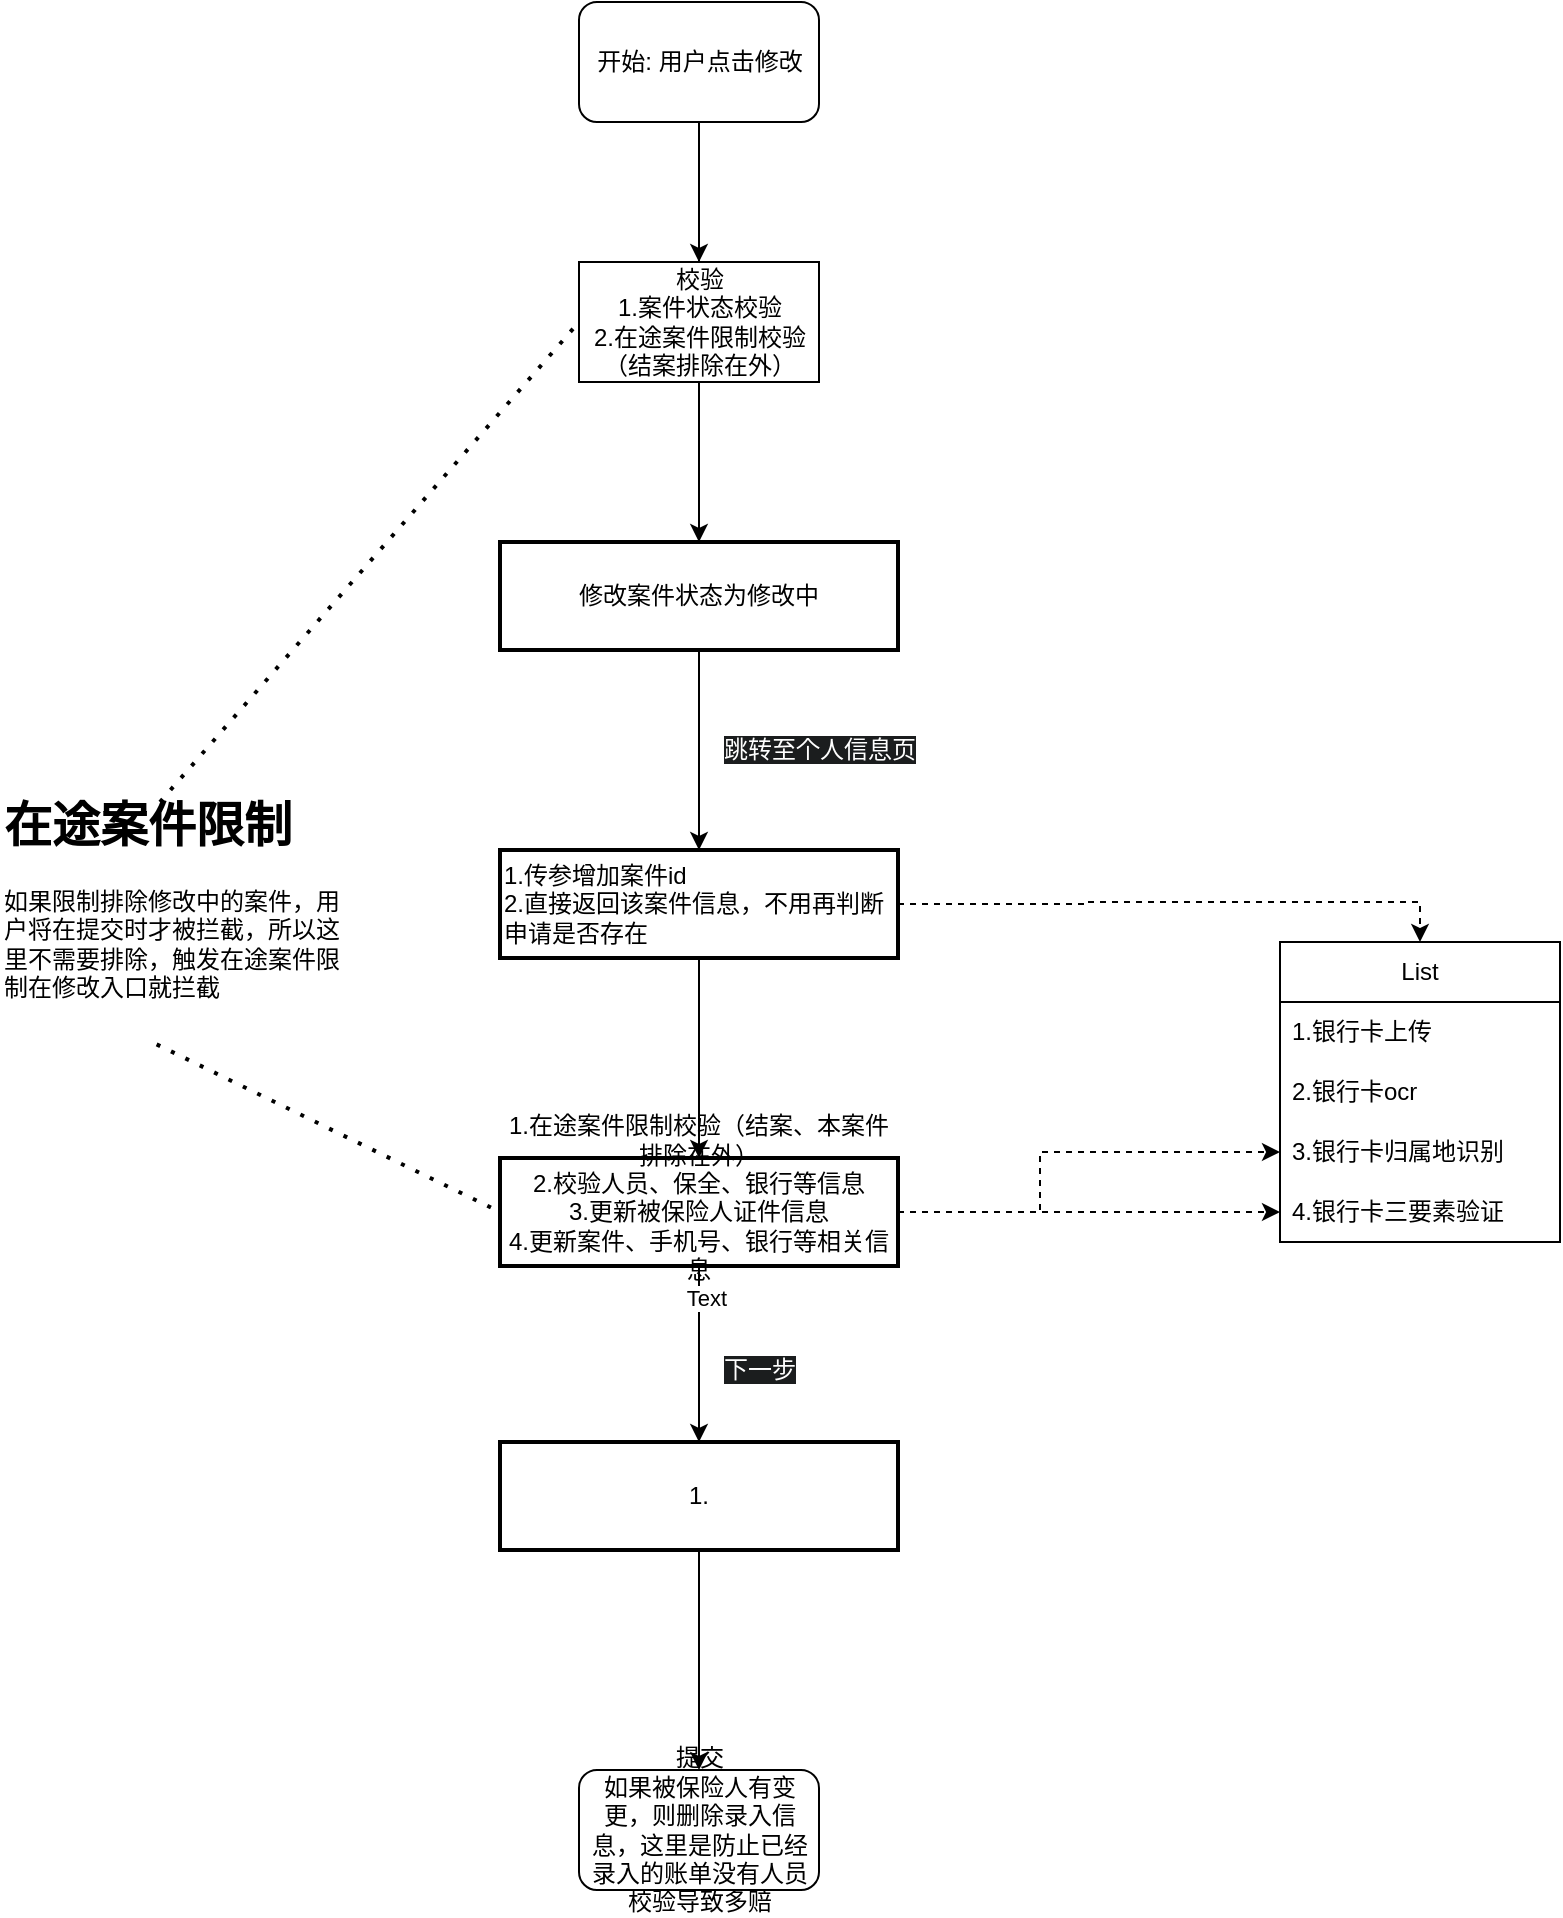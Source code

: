 <mxfile version="28.2.7">
  <diagram name="第 1 页" id="vnDRVBkJC_8fptZvE_03">
    <mxGraphModel dx="1231" dy="2261" grid="1" gridSize="10" guides="1" tooltips="1" connect="1" arrows="1" fold="1" page="1" pageScale="1" pageWidth="827" pageHeight="1169" math="0" shadow="0">
      <root>
        <mxCell id="0" />
        <mxCell id="1" parent="0" />
        <mxCell id="fgCw821Jq98GJ18Sdg1c-31" value="" style="edgeStyle=orthogonalEdgeStyle;rounded=0;orthogonalLoop=1;jettySize=auto;html=1;noEdgeStyle=1;orthogonal=1;" edge="1" parent="1" source="fgCw821Jq98GJ18Sdg1c-26" target="fgCw821Jq98GJ18Sdg1c-30">
          <mxGeometry relative="1" as="geometry">
            <Array as="points">
              <mxPoint x="99.5" y="226" />
              <mxPoint x="99.5" y="302" />
            </Array>
          </mxGeometry>
        </mxCell>
        <mxCell id="fgCw821Jq98GJ18Sdg1c-26" value="&#xa;修改案件状态为修改中&#xa;" style="whiteSpace=wrap;strokeWidth=2;" vertex="1" parent="1">
          <mxGeometry y="160" width="199" height="54" as="geometry" />
        </mxCell>
        <mxCell id="fgCw821Jq98GJ18Sdg1c-35" value="" style="edgeStyle=orthogonalEdgeStyle;rounded=0;orthogonalLoop=1;jettySize=auto;html=1;noEdgeStyle=1;orthogonal=1;" edge="1" parent="1" source="fgCw821Jq98GJ18Sdg1c-30" target="fgCw821Jq98GJ18Sdg1c-34">
          <mxGeometry relative="1" as="geometry">
            <Array as="points">
              <mxPoint x="99.5" y="380" />
              <mxPoint x="99.5" y="456" />
            </Array>
          </mxGeometry>
        </mxCell>
        <mxCell id="fgCw821Jq98GJ18Sdg1c-76" style="edgeStyle=orthogonalEdgeStyle;rounded=0;orthogonalLoop=1;jettySize=auto;html=1;exitX=1;exitY=0.5;exitDx=0;exitDy=0;entryX=0.5;entryY=0;entryDx=0;entryDy=0;dashed=1;" edge="1" parent="1" source="fgCw821Jq98GJ18Sdg1c-30" target="fgCw821Jq98GJ18Sdg1c-67">
          <mxGeometry relative="1" as="geometry" />
        </mxCell>
        <mxCell id="fgCw821Jq98GJ18Sdg1c-30" value="1.传参增加案件id&#xa;2.直接返回该案件信息，不用再判断申请是否存在" style="whiteSpace=wrap;strokeWidth=2;align=left;" vertex="1" parent="1">
          <mxGeometry y="314" width="199" height="54" as="geometry" />
        </mxCell>
        <mxCell id="fgCw821Jq98GJ18Sdg1c-33" value="" style="edgeStyle=orthogonalEdgeStyle;rounded=0;orthogonalLoop=1;jettySize=auto;html=1;noEdgeStyle=1;orthogonal=1;" edge="1" parent="1" source="fgCw821Jq98GJ18Sdg1c-32" target="fgCw821Jq98GJ18Sdg1c-26">
          <mxGeometry relative="1" as="geometry">
            <Array as="points">
              <mxPoint x="99.5" y="72" />
              <mxPoint x="99.5" y="148" />
            </Array>
          </mxGeometry>
        </mxCell>
        <mxCell id="fgCw821Jq98GJ18Sdg1c-56" value="" style="edgeStyle=orthogonalEdgeStyle;rounded=0;orthogonalLoop=1;jettySize=auto;html=1;" edge="1" parent="1" source="fgCw821Jq98GJ18Sdg1c-32">
          <mxGeometry relative="1" as="geometry">
            <mxPoint x="99.5" y="20" as="targetPoint" />
          </mxGeometry>
        </mxCell>
        <mxCell id="fgCw821Jq98GJ18Sdg1c-32" value="开始: 用户点击修改" style="rounded=1;whiteSpace=wrap;html=1;" vertex="1" parent="1">
          <mxGeometry x="39.5" y="-110" width="120" height="60" as="geometry" />
        </mxCell>
        <mxCell id="fgCw821Jq98GJ18Sdg1c-43" value="" style="edgeStyle=orthogonalEdgeStyle;rounded=0;orthogonalLoop=1;jettySize=auto;html=1;" edge="1" parent="1" source="fgCw821Jq98GJ18Sdg1c-34" target="fgCw821Jq98GJ18Sdg1c-38">
          <mxGeometry relative="1" as="geometry" />
        </mxCell>
        <mxCell id="fgCw821Jq98GJ18Sdg1c-81" value="Text" style="edgeLabel;html=1;align=center;verticalAlign=middle;resizable=0;points=[];" vertex="1" connectable="0" parent="fgCw821Jq98GJ18Sdg1c-43">
          <mxGeometry x="-0.636" y="3" relative="1" as="geometry">
            <mxPoint as="offset" />
          </mxGeometry>
        </mxCell>
        <mxCell id="fgCw821Jq98GJ18Sdg1c-77" style="edgeStyle=orthogonalEdgeStyle;rounded=0;orthogonalLoop=1;jettySize=auto;html=1;exitX=1;exitY=0.5;exitDx=0;exitDy=0;entryX=0;entryY=0.5;entryDx=0;entryDy=0;dashed=1;" edge="1" parent="1" source="fgCw821Jq98GJ18Sdg1c-34" target="fgCw821Jq98GJ18Sdg1c-74">
          <mxGeometry relative="1" as="geometry">
            <Array as="points">
              <mxPoint x="270" y="495" />
              <mxPoint x="270" y="465" />
            </Array>
          </mxGeometry>
        </mxCell>
        <mxCell id="fgCw821Jq98GJ18Sdg1c-79" style="edgeStyle=orthogonalEdgeStyle;rounded=0;orthogonalLoop=1;jettySize=auto;html=1;entryX=0;entryY=0.5;entryDx=0;entryDy=0;dashed=1;" edge="1" parent="1" source="fgCw821Jq98GJ18Sdg1c-34" target="fgCw821Jq98GJ18Sdg1c-70">
          <mxGeometry relative="1" as="geometry" />
        </mxCell>
        <mxCell id="fgCw821Jq98GJ18Sdg1c-34" value="1.在途案件限制校验（结案、本案件排除在外）&#xa;2.校验人员、保全、银行等信息&#xa;3.更新被保险人证件信息&#xa;4.更新案件、手机号、银行等相关信息&#xa;" style="whiteSpace=wrap;strokeWidth=2;fontColor=light-dark(#000000,#FFFFFF);textShadow=0;" vertex="1" parent="1">
          <mxGeometry y="468" width="199" height="54" as="geometry" />
        </mxCell>
        <mxCell id="fgCw821Jq98GJ18Sdg1c-44" value="" style="edgeStyle=orthogonalEdgeStyle;rounded=0;orthogonalLoop=1;jettySize=auto;html=1;" edge="1" parent="1" source="fgCw821Jq98GJ18Sdg1c-38" target="fgCw821Jq98GJ18Sdg1c-42">
          <mxGeometry relative="1" as="geometry" />
        </mxCell>
        <mxCell id="fgCw821Jq98GJ18Sdg1c-38" value="1." style="whiteSpace=wrap;strokeWidth=2;" vertex="1" parent="1">
          <mxGeometry y="610" width="199" height="54" as="geometry" />
        </mxCell>
        <mxCell id="fgCw821Jq98GJ18Sdg1c-42" value="提交&lt;br&gt;如果被保险人有变更，则删除录入信息，这里是防止已经录入的账单没有人员校验导致多赔" style="rounded=1;whiteSpace=wrap;html=1;" vertex="1" parent="1">
          <mxGeometry x="39.5" y="774" width="120" height="60" as="geometry" />
        </mxCell>
        <mxCell id="fgCw821Jq98GJ18Sdg1c-46" value="&lt;span style=&quot;color: rgb(255, 255, 255); font-family: Helvetica; font-size: 12px; font-style: normal; font-variant-ligatures: normal; font-variant-caps: normal; font-weight: 400; letter-spacing: normal; orphans: 2; text-align: center; text-indent: 0px; text-transform: none; widows: 2; word-spacing: 0px; -webkit-text-stroke-width: 0px; white-space: normal; background-color: rgb(27, 29, 30); text-decoration-thickness: initial; text-decoration-style: initial; text-decoration-color: initial; display: inline !important; float: none;&quot;&gt;跳转至个人信息页&lt;/span&gt;" style="text;whiteSpace=wrap;html=1;" vertex="1" parent="1">
          <mxGeometry x="110" y="250" width="130" height="40" as="geometry" />
        </mxCell>
        <mxCell id="fgCw821Jq98GJ18Sdg1c-52" value="&lt;span style=&quot;color: rgb(255, 255, 255); font-family: Helvetica; font-size: 12px; font-style: normal; font-variant-ligatures: normal; font-variant-caps: normal; font-weight: 400; letter-spacing: normal; orphans: 2; text-align: center; text-indent: 0px; text-transform: none; widows: 2; word-spacing: 0px; -webkit-text-stroke-width: 0px; white-space: normal; background-color: rgb(27, 29, 30); text-decoration-thickness: initial; text-decoration-style: initial; text-decoration-color: initial; float: none; display: inline !important;&quot;&gt;下一步&lt;/span&gt;" style="text;whiteSpace=wrap;html=1;" vertex="1" parent="1">
          <mxGeometry x="110" y="560" width="130" height="40" as="geometry" />
        </mxCell>
        <mxCell id="fgCw821Jq98GJ18Sdg1c-57" value="校验&lt;div&gt;1.案件状态校验&lt;br&gt;2.&lt;span style=&quot;background-color: transparent; color: light-dark(rgb(0, 0, 0), rgb(255, 255, 255));&quot;&gt;在途案件限制校验（结案排除在外）&lt;/span&gt;&lt;/div&gt;" style="rounded=0;whiteSpace=wrap;html=1;" vertex="1" parent="1">
          <mxGeometry x="39.5" y="20" width="120" height="60" as="geometry" />
        </mxCell>
        <mxCell id="fgCw821Jq98GJ18Sdg1c-62" value="" style="endArrow=none;dashed=1;html=1;dashPattern=1 3;strokeWidth=2;rounded=0;exitX=0.5;exitY=0;exitDx=0;exitDy=0;entryX=0;entryY=0.5;entryDx=0;entryDy=0;" edge="1" parent="1" target="fgCw821Jq98GJ18Sdg1c-57">
          <mxGeometry width="50" height="50" relative="1" as="geometry">
            <mxPoint x="-170" y="290" as="sourcePoint" />
            <mxPoint x="20" y="470" as="targetPoint" />
          </mxGeometry>
        </mxCell>
        <mxCell id="fgCw821Jq98GJ18Sdg1c-63" value="" style="endArrow=none;dashed=1;html=1;dashPattern=1 3;strokeWidth=2;rounded=0;exitX=0.5;exitY=1;exitDx=0;exitDy=0;entryX=0;entryY=0.5;entryDx=0;entryDy=0;" edge="1" parent="1" target="fgCw821Jq98GJ18Sdg1c-34">
          <mxGeometry width="50" height="50" relative="1" as="geometry">
            <mxPoint x="-171.68" y="411.17" as="sourcePoint" />
            <mxPoint x="20" y="470" as="targetPoint" />
          </mxGeometry>
        </mxCell>
        <mxCell id="fgCw821Jq98GJ18Sdg1c-64" value="&lt;h1 style=&quot;margin-top: 0px;&quot;&gt;在途案件限制&lt;/h1&gt;&lt;p&gt;如果限制排除修改中的案件，用户将在提交时才被拦截，所以这里不需要排除，触发在途案件限制在修改入口就拦截&lt;/p&gt;" style="text;html=1;whiteSpace=wrap;overflow=hidden;rounded=0;" vertex="1" parent="1">
          <mxGeometry x="-250" y="281" width="180" height="120" as="geometry" />
        </mxCell>
        <mxCell id="fgCw821Jq98GJ18Sdg1c-67" value="List" style="swimlane;fontStyle=0;childLayout=stackLayout;horizontal=1;startSize=30;horizontalStack=0;resizeParent=1;resizeParentMax=0;resizeLast=0;collapsible=1;marginBottom=0;whiteSpace=wrap;html=1;" vertex="1" parent="1">
          <mxGeometry x="390" y="360" width="140" height="150" as="geometry" />
        </mxCell>
        <mxCell id="fgCw821Jq98GJ18Sdg1c-68" value="1.银行卡上传" style="text;strokeColor=none;fillColor=none;align=left;verticalAlign=middle;spacingLeft=4;spacingRight=4;overflow=hidden;points=[[0,0.5],[1,0.5]];portConstraint=eastwest;rotatable=0;whiteSpace=wrap;html=1;" vertex="1" parent="fgCw821Jq98GJ18Sdg1c-67">
          <mxGeometry y="30" width="140" height="30" as="geometry" />
        </mxCell>
        <mxCell id="fgCw821Jq98GJ18Sdg1c-69" value="2.银行卡ocr" style="text;strokeColor=none;fillColor=none;align=left;verticalAlign=middle;spacingLeft=4;spacingRight=4;overflow=hidden;points=[[0,0.5],[1,0.5]];portConstraint=eastwest;rotatable=0;whiteSpace=wrap;html=1;" vertex="1" parent="fgCw821Jq98GJ18Sdg1c-67">
          <mxGeometry y="60" width="140" height="30" as="geometry" />
        </mxCell>
        <mxCell id="fgCw821Jq98GJ18Sdg1c-74" value="3.银行卡归属地识别" style="text;strokeColor=none;fillColor=none;align=left;verticalAlign=middle;spacingLeft=4;spacingRight=4;overflow=hidden;points=[[0,0.5],[1,0.5]];portConstraint=eastwest;rotatable=0;whiteSpace=wrap;html=1;" vertex="1" parent="fgCw821Jq98GJ18Sdg1c-67">
          <mxGeometry y="90" width="140" height="30" as="geometry" />
        </mxCell>
        <mxCell id="fgCw821Jq98GJ18Sdg1c-70" value="4.银行卡三要素验证" style="text;strokeColor=none;fillColor=none;align=left;verticalAlign=middle;spacingLeft=4;spacingRight=4;overflow=hidden;points=[[0,0.5],[1,0.5]];portConstraint=eastwest;rotatable=0;whiteSpace=wrap;html=1;" vertex="1" parent="fgCw821Jq98GJ18Sdg1c-67">
          <mxGeometry y="120" width="140" height="30" as="geometry" />
        </mxCell>
        <mxCell id="fgCw821Jq98GJ18Sdg1c-71" value="Item 3" style="text;strokeColor=none;fillColor=none;align=left;verticalAlign=middle;spacingLeft=4;spacingRight=4;overflow=hidden;points=[[0,0.5],[1,0.5]];portConstraint=eastwest;rotatable=0;whiteSpace=wrap;html=1;" vertex="1" parent="1">
          <mxGeometry x="390" y="510" width="140" as="geometry" />
        </mxCell>
      </root>
    </mxGraphModel>
  </diagram>
</mxfile>
